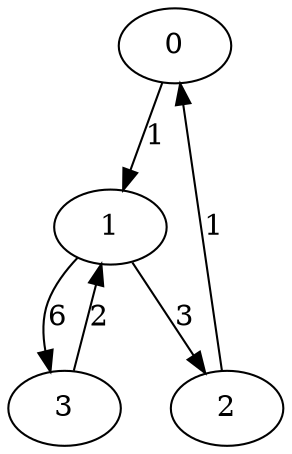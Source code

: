 digraph G {
	0;
	0 -> 1 [ label="1" ] ;
	1;
	1 -> 2 [ label="3" ] ;
	1 -> 3 [ label="6" ] ;
	2;
	2 -> 0 [ label="1" ] ;
	3;
	3 -> 1 [ label="2" ] ;
}